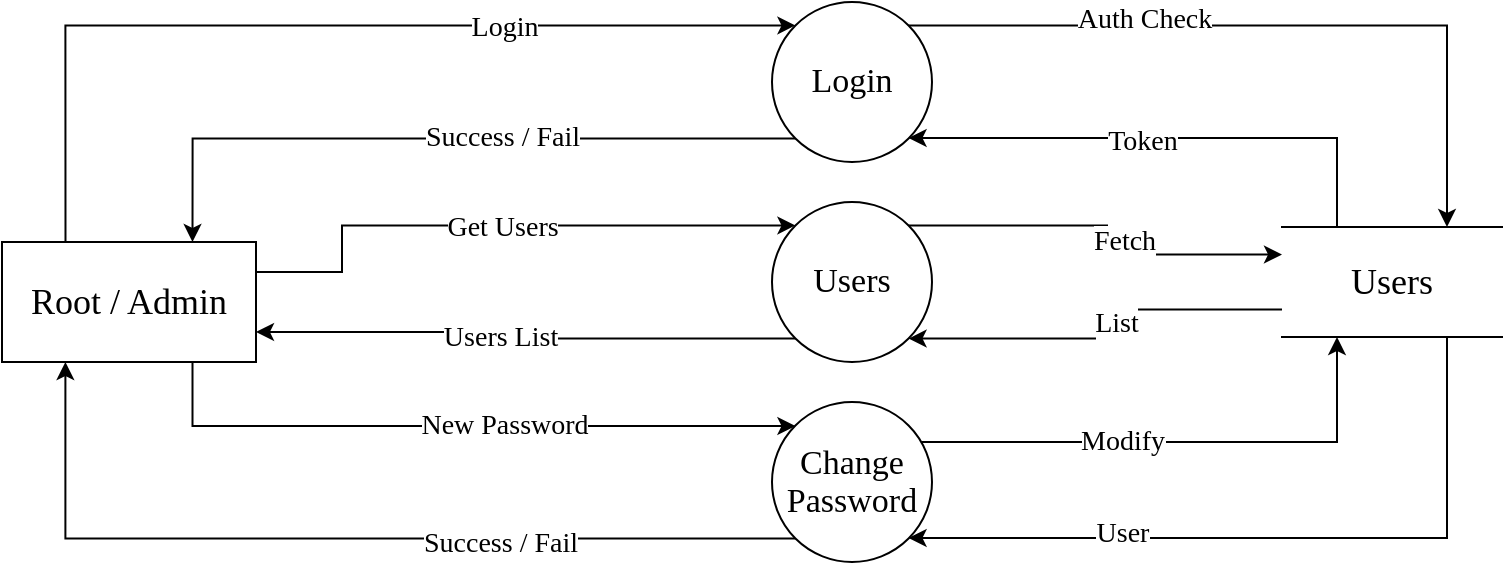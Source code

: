 <mxfile version="17.1.3" type="google"><diagram id="HeBkzXPH-GdMvk_lJBK_" name="Page-1"><mxGraphModel grid="1" gridSize="10" guides="1" tooltips="1" connect="1" arrows="1" page="1" fold="1" pageScale="1" pageWidth="827" pageHeight="1169" background="none" math="0" shadow="0"><root><mxCell id="0"/><mxCell id="1" parent="0"/><mxCell id="6l1TLSjAQP7HA2U_qRRk-10" value="&lt;font style=&quot;font-size: 18px&quot;&gt;Root / Admin&lt;/font&gt;" style="rounded=0;whiteSpace=wrap;html=1;fontFamily=Times New Roman;" parent="1" vertex="1"><mxGeometry x="40" y="190" width="127" height="60" as="geometry"/></mxCell><mxCell id="vkqfPGjD64mzjqCIcGSG-23" style="edgeStyle=orthogonalEdgeStyle;rounded=0;orthogonalLoop=1;jettySize=auto;html=1;exitX=1;exitY=0;exitDx=0;exitDy=0;entryX=0.75;entryY=0;entryDx=0;entryDy=0;fontSize=17;elbow=vertical;fontFamily=Times New Roman;" parent="1" source="vkqfPGjD64mzjqCIcGSG-27" target="vkqfPGjD64mzjqCIcGSG-34" edge="1"><mxGeometry relative="1" as="geometry"/></mxCell><mxCell id="vkqfPGjD64mzjqCIcGSG-24" value="Auth Check" style="edgeLabel;html=1;align=center;verticalAlign=middle;resizable=0;points=[];fontSize=14;fontFamily=Times New Roman;" parent="vkqfPGjD64mzjqCIcGSG-23" connectable="0" vertex="1"><mxGeometry x="-0.27" y="3" relative="1" as="geometry"><mxPoint x="-18" as="offset"/></mxGeometry></mxCell><mxCell id="vkqfPGjD64mzjqCIcGSG-25" style="edgeStyle=orthogonalEdgeStyle;rounded=0;orthogonalLoop=1;jettySize=auto;html=1;exitX=0;exitY=1;exitDx=0;exitDy=0;entryX=0.75;entryY=0;entryDx=0;entryDy=0;fontSize=17;startArrow=none;startFill=0;endArrow=classic;endFill=1;elbow=vertical;fontFamily=Times New Roman;" parent="1" source="vkqfPGjD64mzjqCIcGSG-27" target="6l1TLSjAQP7HA2U_qRRk-10" edge="1"><mxGeometry relative="1" as="geometry"><mxPoint x="290" y="389" as="targetPoint"/></mxGeometry></mxCell><mxCell id="vkqfPGjD64mzjqCIcGSG-26" value="Success / Fail" style="edgeLabel;html=1;align=center;verticalAlign=middle;resizable=0;points=[];fontSize=14;fontFamily=Times New Roman;" parent="vkqfPGjD64mzjqCIcGSG-25" connectable="0" vertex="1"><mxGeometry x="-0.716" y="3" relative="1" as="geometry"><mxPoint x="-97" y="-4" as="offset"/></mxGeometry></mxCell><mxCell id="vkqfPGjD64mzjqCIcGSG-27" value="&lt;p&gt;&lt;span style=&quot;line-height: 1.1&quot;&gt;&lt;font style=&quot;font-size: 17px&quot;&gt;Login&lt;/font&gt;&lt;/span&gt;&lt;/p&gt;" style="ellipse;whiteSpace=wrap;html=1;aspect=fixed;shadow=0;sketch=0;rotation=0;fontFamily=Times New Roman;" parent="1" vertex="1"><mxGeometry x="425" y="70" width="80" height="80" as="geometry"/></mxCell><mxCell id="vkqfPGjD64mzjqCIcGSG-28" style="edgeStyle=elbowEdgeStyle;rounded=0;orthogonalLoop=1;jettySize=auto;html=1;exitX=0.25;exitY=0;exitDx=0;exitDy=0;entryX=1;entryY=1;entryDx=0;entryDy=0;fontSize=17;elbow=vertical;fontFamily=Times New Roman;" parent="1" source="vkqfPGjD64mzjqCIcGSG-34" target="vkqfPGjD64mzjqCIcGSG-27" edge="1"><mxGeometry relative="1" as="geometry"><Array as="points"><mxPoint x="640" y="138"/></Array></mxGeometry></mxCell><mxCell id="vkqfPGjD64mzjqCIcGSG-29" value="Token" style="edgeLabel;html=1;align=center;verticalAlign=middle;resizable=0;points=[];fontSize=14;fontFamily=Times New Roman;" parent="vkqfPGjD64mzjqCIcGSG-28" connectable="0" vertex="1"><mxGeometry x="0.185" y="-2" relative="1" as="geometry"><mxPoint x="11" y="4" as="offset"/></mxGeometry></mxCell><mxCell id="vkqfPGjD64mzjqCIcGSG-30" style="edgeStyle=orthogonalEdgeStyle;rounded=0;orthogonalLoop=1;jettySize=auto;elbow=vertical;html=1;entryX=1;entryY=1;entryDx=0;entryDy=0;fontSize=17;exitX=0;exitY=0.75;exitDx=0;exitDy=0;fontFamily=Times New Roman;" parent="1" source="vkqfPGjD64mzjqCIcGSG-34" target="vkqfPGjD64mzjqCIcGSG-39" edge="1"><mxGeometry relative="1" as="geometry"/></mxCell><mxCell id="vkqfPGjD64mzjqCIcGSG-31" value="List" style="edgeLabel;html=1;align=center;verticalAlign=middle;resizable=0;points=[];fontSize=14;fontFamily=Times New Roman;" parent="vkqfPGjD64mzjqCIcGSG-30" connectable="0" vertex="1"><mxGeometry x="0.475" y="-3" relative="1" as="geometry"><mxPoint x="51" y="-5" as="offset"/></mxGeometry></mxCell><mxCell id="vkqfPGjD64mzjqCIcGSG-32" style="edgeStyle=elbowEdgeStyle;rounded=0;orthogonalLoop=1;jettySize=auto;elbow=vertical;html=1;exitX=0.75;exitY=1;exitDx=0;exitDy=0;entryX=1;entryY=1;entryDx=0;entryDy=0;fontSize=17;fontFamily=Times New Roman;" parent="1" source="vkqfPGjD64mzjqCIcGSG-34" target="vkqfPGjD64mzjqCIcGSG-44" edge="1"><mxGeometry relative="1" as="geometry"><Array as="points"><mxPoint x="681" y="338"/></Array></mxGeometry></mxCell><mxCell id="vkqfPGjD64mzjqCIcGSG-33" value="User" style="edgeLabel;html=1;align=center;verticalAlign=middle;resizable=0;points=[];fontSize=14;fontFamily=Times New Roman;" parent="vkqfPGjD64mzjqCIcGSG-32" connectable="0" vertex="1"><mxGeometry x="0.611" y="-2" relative="1" as="geometry"><mxPoint x="35" as="offset"/></mxGeometry></mxCell><mxCell id="vkqfPGjD64mzjqCIcGSG-34" value="&lt;font style=&quot;font-size: 18px&quot;&gt;Users&lt;/font&gt;" style="shape=partialRectangle;whiteSpace=wrap;html=1;left=0;right=0;fillColor=default;rounded=0;shadow=0;glass=0;sketch=0;fontFamily=Times New Roman;fontSize=16;gradientColor=none;" parent="1" vertex="1"><mxGeometry x="680" y="182.5" width="110" height="55" as="geometry"/></mxCell><mxCell id="vkqfPGjD64mzjqCIcGSG-35" style="edgeStyle=orthogonalEdgeStyle;rounded=0;orthogonalLoop=1;jettySize=auto;elbow=vertical;html=1;fontSize=17;entryX=0;entryY=0.25;entryDx=0;entryDy=0;exitX=1;exitY=0;exitDx=0;exitDy=0;fontFamily=Times New Roman;" parent="1" source="vkqfPGjD64mzjqCIcGSG-39" target="vkqfPGjD64mzjqCIcGSG-34" edge="1"><mxGeometry relative="1" as="geometry"/></mxCell><mxCell id="vkqfPGjD64mzjqCIcGSG-36" value="Fetch" style="edgeLabel;html=1;align=center;verticalAlign=middle;resizable=0;points=[];fontSize=14;fontFamily=Times New Roman;" parent="vkqfPGjD64mzjqCIcGSG-35" connectable="0" vertex="1"><mxGeometry x="-0.303" y="1" relative="1" as="geometry"><mxPoint x="37" y="9" as="offset"/></mxGeometry></mxCell><mxCell id="vkqfPGjD64mzjqCIcGSG-37" style="edgeStyle=orthogonalEdgeStyle;rounded=0;orthogonalLoop=1;jettySize=auto;html=1;exitX=0;exitY=1;exitDx=0;exitDy=0;entryX=1;entryY=0.75;entryDx=0;entryDy=0;fontSize=17;startArrow=none;startFill=0;endArrow=classic;endFill=1;elbow=vertical;fontFamily=Times New Roman;" parent="1" source="vkqfPGjD64mzjqCIcGSG-39" target="6l1TLSjAQP7HA2U_qRRk-10" edge="1"><mxGeometry relative="1" as="geometry"><mxPoint x="290" y="389" as="targetPoint"/></mxGeometry></mxCell><mxCell id="vkqfPGjD64mzjqCIcGSG-38" value="Users List" style="edgeLabel;html=1;align=center;verticalAlign=middle;resizable=0;points=[];fontSize=14;fontFamily=Times New Roman;" parent="vkqfPGjD64mzjqCIcGSG-37" connectable="0" vertex="1"><mxGeometry x="-0.573" relative="1" as="geometry"><mxPoint x="-89" y="-1" as="offset"/></mxGeometry></mxCell><mxCell id="vkqfPGjD64mzjqCIcGSG-39" value="&lt;p&gt;&lt;span style=&quot;line-height: 1.1&quot;&gt;&lt;font style=&quot;font-size: 17px&quot;&gt;Users&lt;/font&gt;&lt;/span&gt;&lt;/p&gt;" style="ellipse;whiteSpace=wrap;html=1;aspect=fixed;shadow=0;sketch=0;rotation=0;fontFamily=Times New Roman;" parent="1" vertex="1"><mxGeometry x="425" y="170" width="80" height="80" as="geometry"/></mxCell><mxCell id="vkqfPGjD64mzjqCIcGSG-40" style="edgeStyle=elbowEdgeStyle;rounded=0;orthogonalLoop=1;jettySize=auto;elbow=vertical;html=1;entryX=0.25;entryY=1;entryDx=0;entryDy=0;fontSize=17;fontFamily=Times New Roman;" parent="1" source="vkqfPGjD64mzjqCIcGSG-44" target="vkqfPGjD64mzjqCIcGSG-34" edge="1"><mxGeometry relative="1" as="geometry"><Array as="points"><mxPoint x="705" y="290"/></Array></mxGeometry></mxCell><mxCell id="vkqfPGjD64mzjqCIcGSG-41" value="Modify" style="edgeLabel;html=1;align=center;verticalAlign=middle;resizable=0;points=[];fontSize=14;fontFamily=Times New Roman;" parent="vkqfPGjD64mzjqCIcGSG-40" connectable="0" vertex="1"><mxGeometry x="-0.609" relative="1" as="geometry"><mxPoint x="49" as="offset"/></mxGeometry></mxCell><mxCell id="vkqfPGjD64mzjqCIcGSG-42" style="edgeStyle=orthogonalEdgeStyle;rounded=0;orthogonalLoop=1;jettySize=auto;html=1;exitX=0;exitY=1;exitDx=0;exitDy=0;entryX=0.25;entryY=1;entryDx=0;entryDy=0;fontSize=17;startArrow=none;startFill=0;endArrow=classic;endFill=1;fontFamily=Times New Roman;" parent="1" source="vkqfPGjD64mzjqCIcGSG-44" target="6l1TLSjAQP7HA2U_qRRk-10" edge="1"><mxGeometry relative="1" as="geometry"><mxPoint x="290" y="389" as="targetPoint"/></mxGeometry></mxCell><mxCell id="vkqfPGjD64mzjqCIcGSG-43" value="Success / Fail" style="edgeLabel;html=1;align=center;verticalAlign=middle;resizable=0;points=[];fontSize=14;fontFamily=Times New Roman;" parent="vkqfPGjD64mzjqCIcGSG-42" connectable="0" vertex="1"><mxGeometry x="-0.367" y="2" relative="1" as="geometry"><mxPoint x="-4" as="offset"/></mxGeometry></mxCell><mxCell id="vkqfPGjD64mzjqCIcGSG-44" value="&lt;p&gt;&lt;span style=&quot;line-height: 1.1&quot;&gt;&lt;font style=&quot;font-size: 17px&quot;&gt;Change Password&lt;/font&gt;&lt;/span&gt;&lt;/p&gt;" style="ellipse;whiteSpace=wrap;html=1;aspect=fixed;shadow=0;sketch=0;rotation=0;fontFamily=Times New Roman;" parent="1" vertex="1"><mxGeometry x="425" y="270" width="80" height="80" as="geometry"/></mxCell><mxCell id="vkqfPGjD64mzjqCIcGSG-45" style="edgeStyle=orthogonalEdgeStyle;rounded=0;orthogonalLoop=1;jettySize=auto;html=1;entryX=0;entryY=0;entryDx=0;entryDy=0;fontSize=17;startArrow=none;startFill=0;endArrow=classic;endFill=1;exitX=0.25;exitY=0;exitDx=0;exitDy=0;fontFamily=Times New Roman;" parent="1" source="6l1TLSjAQP7HA2U_qRRk-10" target="vkqfPGjD64mzjqCIcGSG-27" edge="1"><mxGeometry relative="1" as="geometry"><Array as="points"><mxPoint x="72" y="82"/></Array><mxPoint x="210" y="359" as="sourcePoint"/></mxGeometry></mxCell><mxCell id="vkqfPGjD64mzjqCIcGSG-46" value="&lt;font style=&quot;font-size: 14px&quot;&gt;Login&lt;/font&gt;" style="edgeLabel;html=1;align=center;verticalAlign=middle;resizable=0;points=[];fontSize=17;fontFamily=Times New Roman;" parent="vkqfPGjD64mzjqCIcGSG-45" connectable="0" vertex="1"><mxGeometry x="0.701" relative="1" as="geometry"><mxPoint x="-75" as="offset"/></mxGeometry></mxCell><mxCell id="vkqfPGjD64mzjqCIcGSG-47" style="edgeStyle=orthogonalEdgeStyle;rounded=0;orthogonalLoop=1;jettySize=auto;html=1;entryX=0;entryY=0;entryDx=0;entryDy=0;fontSize=17;startArrow=none;startFill=0;endArrow=classic;endFill=1;elbow=vertical;exitX=1;exitY=0.25;exitDx=0;exitDy=0;fontFamily=Times New Roman;" parent="1" source="6l1TLSjAQP7HA2U_qRRk-10" target="vkqfPGjD64mzjqCIcGSG-39" edge="1"><mxGeometry relative="1" as="geometry"><Array as="points"><mxPoint x="210" y="205"/><mxPoint x="210" y="182"/></Array><mxPoint x="210" y="359" as="sourcePoint"/></mxGeometry></mxCell><mxCell id="vkqfPGjD64mzjqCIcGSG-48" value="Get Users" style="edgeLabel;html=1;align=center;verticalAlign=middle;resizable=0;points=[];fontSize=14;fontFamily=Times New Roman;" parent="vkqfPGjD64mzjqCIcGSG-47" connectable="0" vertex="1"><mxGeometry x="0.661" relative="1" as="geometry"><mxPoint x="-97" y="1" as="offset"/></mxGeometry></mxCell><mxCell id="vkqfPGjD64mzjqCIcGSG-49" style="edgeStyle=elbowEdgeStyle;rounded=0;orthogonalLoop=1;jettySize=auto;html=1;entryX=0;entryY=0;entryDx=0;entryDy=0;fontSize=17;startArrow=none;startFill=0;endArrow=classic;endFill=1;exitX=0.75;exitY=1;exitDx=0;exitDy=0;elbow=vertical;fontFamily=Times New Roman;" parent="1" source="6l1TLSjAQP7HA2U_qRRk-10" target="vkqfPGjD64mzjqCIcGSG-44" edge="1"><mxGeometry relative="1" as="geometry"><Array as="points"><mxPoint x="200" y="282"/></Array><mxPoint x="210" y="359" as="sourcePoint"/></mxGeometry></mxCell><mxCell id="vkqfPGjD64mzjqCIcGSG-50" value="New Password" style="edgeLabel;html=1;align=center;verticalAlign=middle;resizable=0;points=[];fontSize=14;fontFamily=Times New Roman;" parent="vkqfPGjD64mzjqCIcGSG-49" connectable="0" vertex="1"><mxGeometry x="0.536" relative="1" as="geometry"><mxPoint x="-69" as="offset"/></mxGeometry></mxCell></root></mxGraphModel></diagram></mxfile>